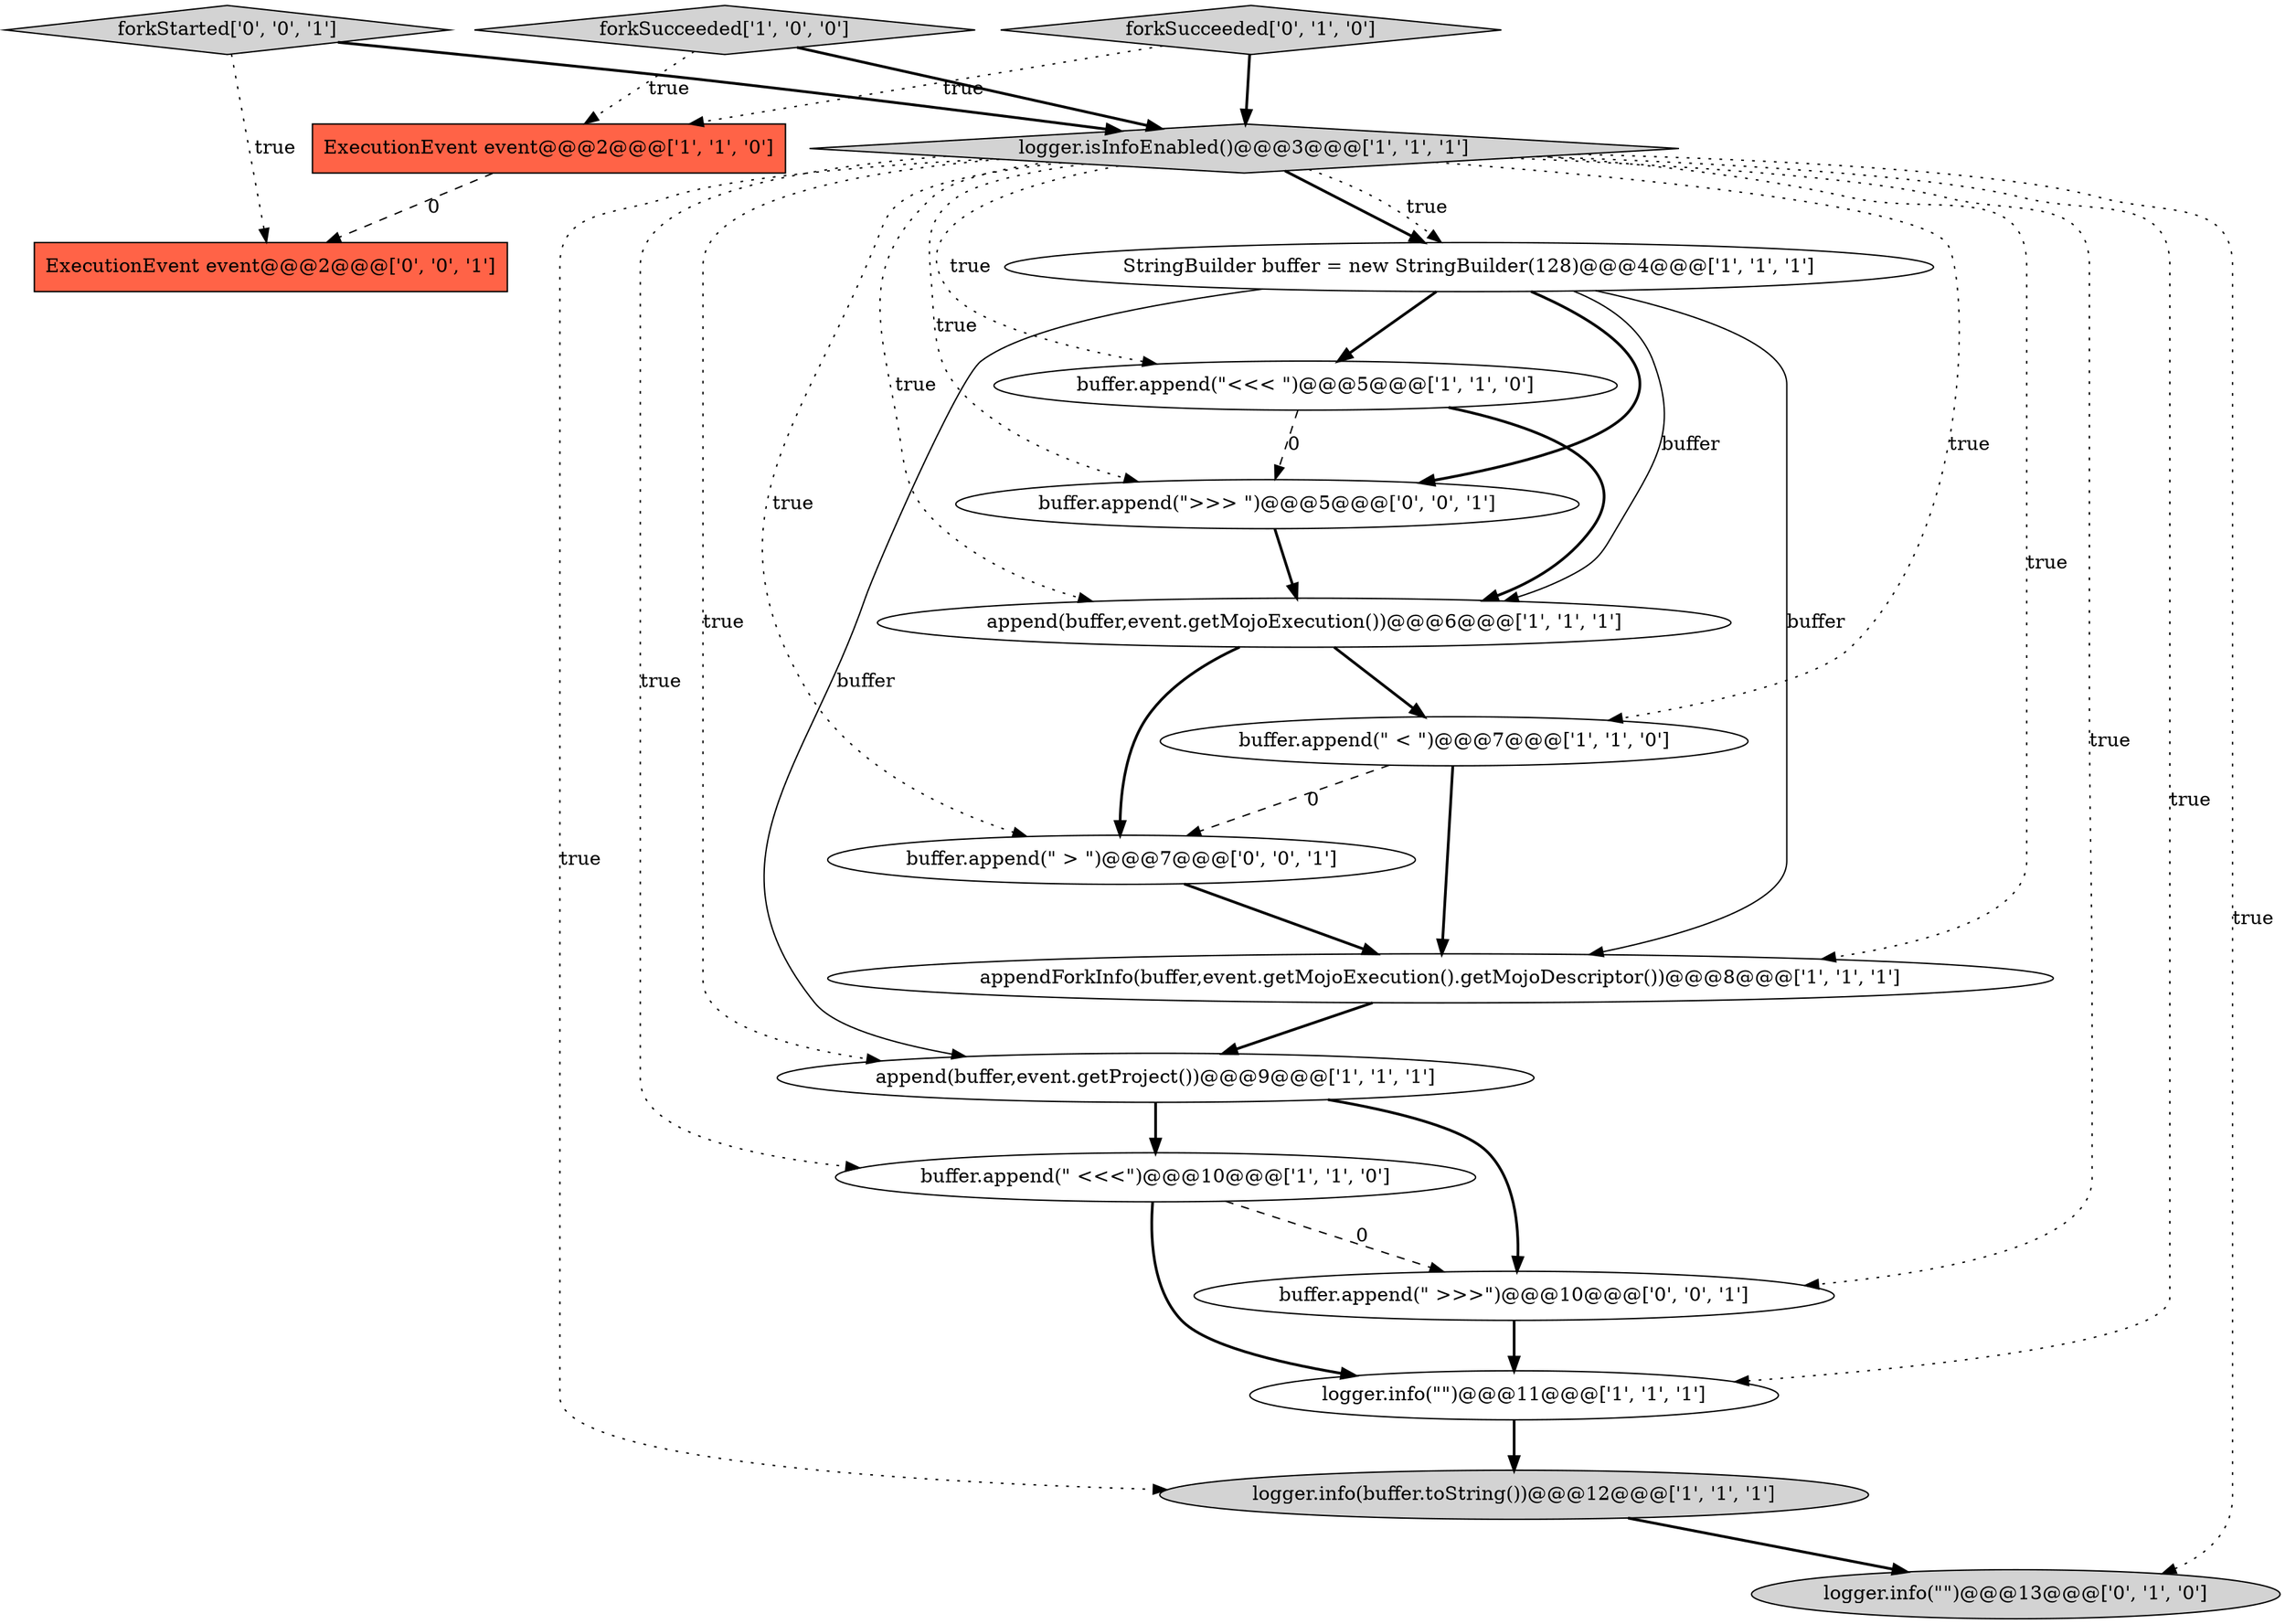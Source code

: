 digraph {
18 [style = filled, label = "forkStarted['0', '0', '1']", fillcolor = lightgray, shape = diamond image = "AAA0AAABBB3BBB"];
11 [style = filled, label = "logger.info(\"\")@@@11@@@['1', '1', '1']", fillcolor = white, shape = ellipse image = "AAA0AAABBB1BBB"];
4 [style = filled, label = "StringBuilder buffer = new StringBuilder(128)@@@4@@@['1', '1', '1']", fillcolor = white, shape = ellipse image = "AAA0AAABBB1BBB"];
0 [style = filled, label = "buffer.append(\" <<<\")@@@10@@@['1', '1', '0']", fillcolor = white, shape = ellipse image = "AAA0AAABBB1BBB"];
12 [style = filled, label = "forkSucceeded['0', '1', '0']", fillcolor = lightgray, shape = diamond image = "AAA0AAABBB2BBB"];
7 [style = filled, label = "ExecutionEvent event@@@2@@@['1', '1', '0']", fillcolor = tomato, shape = box image = "AAA0AAABBB1BBB"];
9 [style = filled, label = "buffer.append(\" < \")@@@7@@@['1', '1', '0']", fillcolor = white, shape = ellipse image = "AAA0AAABBB1BBB"];
16 [style = filled, label = "buffer.append(\" > \")@@@7@@@['0', '0', '1']", fillcolor = white, shape = ellipse image = "AAA0AAABBB3BBB"];
8 [style = filled, label = "append(buffer,event.getMojoExecution())@@@6@@@['1', '1', '1']", fillcolor = white, shape = ellipse image = "AAA0AAABBB1BBB"];
5 [style = filled, label = "append(buffer,event.getProject())@@@9@@@['1', '1', '1']", fillcolor = white, shape = ellipse image = "AAA0AAABBB1BBB"];
13 [style = filled, label = "logger.info(\"\")@@@13@@@['0', '1', '0']", fillcolor = lightgray, shape = ellipse image = "AAA1AAABBB2BBB"];
1 [style = filled, label = "forkSucceeded['1', '0', '0']", fillcolor = lightgray, shape = diamond image = "AAA0AAABBB1BBB"];
6 [style = filled, label = "logger.isInfoEnabled()@@@3@@@['1', '1', '1']", fillcolor = lightgray, shape = diamond image = "AAA0AAABBB1BBB"];
14 [style = filled, label = "ExecutionEvent event@@@2@@@['0', '0', '1']", fillcolor = tomato, shape = box image = "AAA0AAABBB3BBB"];
15 [style = filled, label = "buffer.append(\">>> \")@@@5@@@['0', '0', '1']", fillcolor = white, shape = ellipse image = "AAA0AAABBB3BBB"];
2 [style = filled, label = "buffer.append(\"<<< \")@@@5@@@['1', '1', '0']", fillcolor = white, shape = ellipse image = "AAA0AAABBB1BBB"];
17 [style = filled, label = "buffer.append(\" >>>\")@@@10@@@['0', '0', '1']", fillcolor = white, shape = ellipse image = "AAA0AAABBB3BBB"];
10 [style = filled, label = "appendForkInfo(buffer,event.getMojoExecution().getMojoDescriptor())@@@8@@@['1', '1', '1']", fillcolor = white, shape = ellipse image = "AAA0AAABBB1BBB"];
3 [style = filled, label = "logger.info(buffer.toString())@@@12@@@['1', '1', '1']", fillcolor = lightgray, shape = ellipse image = "AAA0AAABBB1BBB"];
8->16 [style = bold, label=""];
12->7 [style = dotted, label="true"];
4->8 [style = solid, label="buffer"];
11->3 [style = bold, label=""];
6->16 [style = dotted, label="true"];
8->9 [style = bold, label=""];
6->4 [style = bold, label=""];
4->10 [style = solid, label="buffer"];
1->7 [style = dotted, label="true"];
2->15 [style = dashed, label="0"];
9->16 [style = dashed, label="0"];
1->6 [style = bold, label=""];
0->11 [style = bold, label=""];
3->13 [style = bold, label=""];
16->10 [style = bold, label=""];
6->17 [style = dotted, label="true"];
4->2 [style = bold, label=""];
2->8 [style = bold, label=""];
6->0 [style = dotted, label="true"];
18->14 [style = dotted, label="true"];
5->17 [style = bold, label=""];
6->13 [style = dotted, label="true"];
6->5 [style = dotted, label="true"];
6->4 [style = dotted, label="true"];
6->8 [style = dotted, label="true"];
5->0 [style = bold, label=""];
6->10 [style = dotted, label="true"];
4->5 [style = solid, label="buffer"];
0->17 [style = dashed, label="0"];
6->3 [style = dotted, label="true"];
17->11 [style = bold, label=""];
6->9 [style = dotted, label="true"];
7->14 [style = dashed, label="0"];
6->2 [style = dotted, label="true"];
4->15 [style = bold, label=""];
15->8 [style = bold, label=""];
10->5 [style = bold, label=""];
18->6 [style = bold, label=""];
12->6 [style = bold, label=""];
6->15 [style = dotted, label="true"];
9->10 [style = bold, label=""];
6->11 [style = dotted, label="true"];
}
